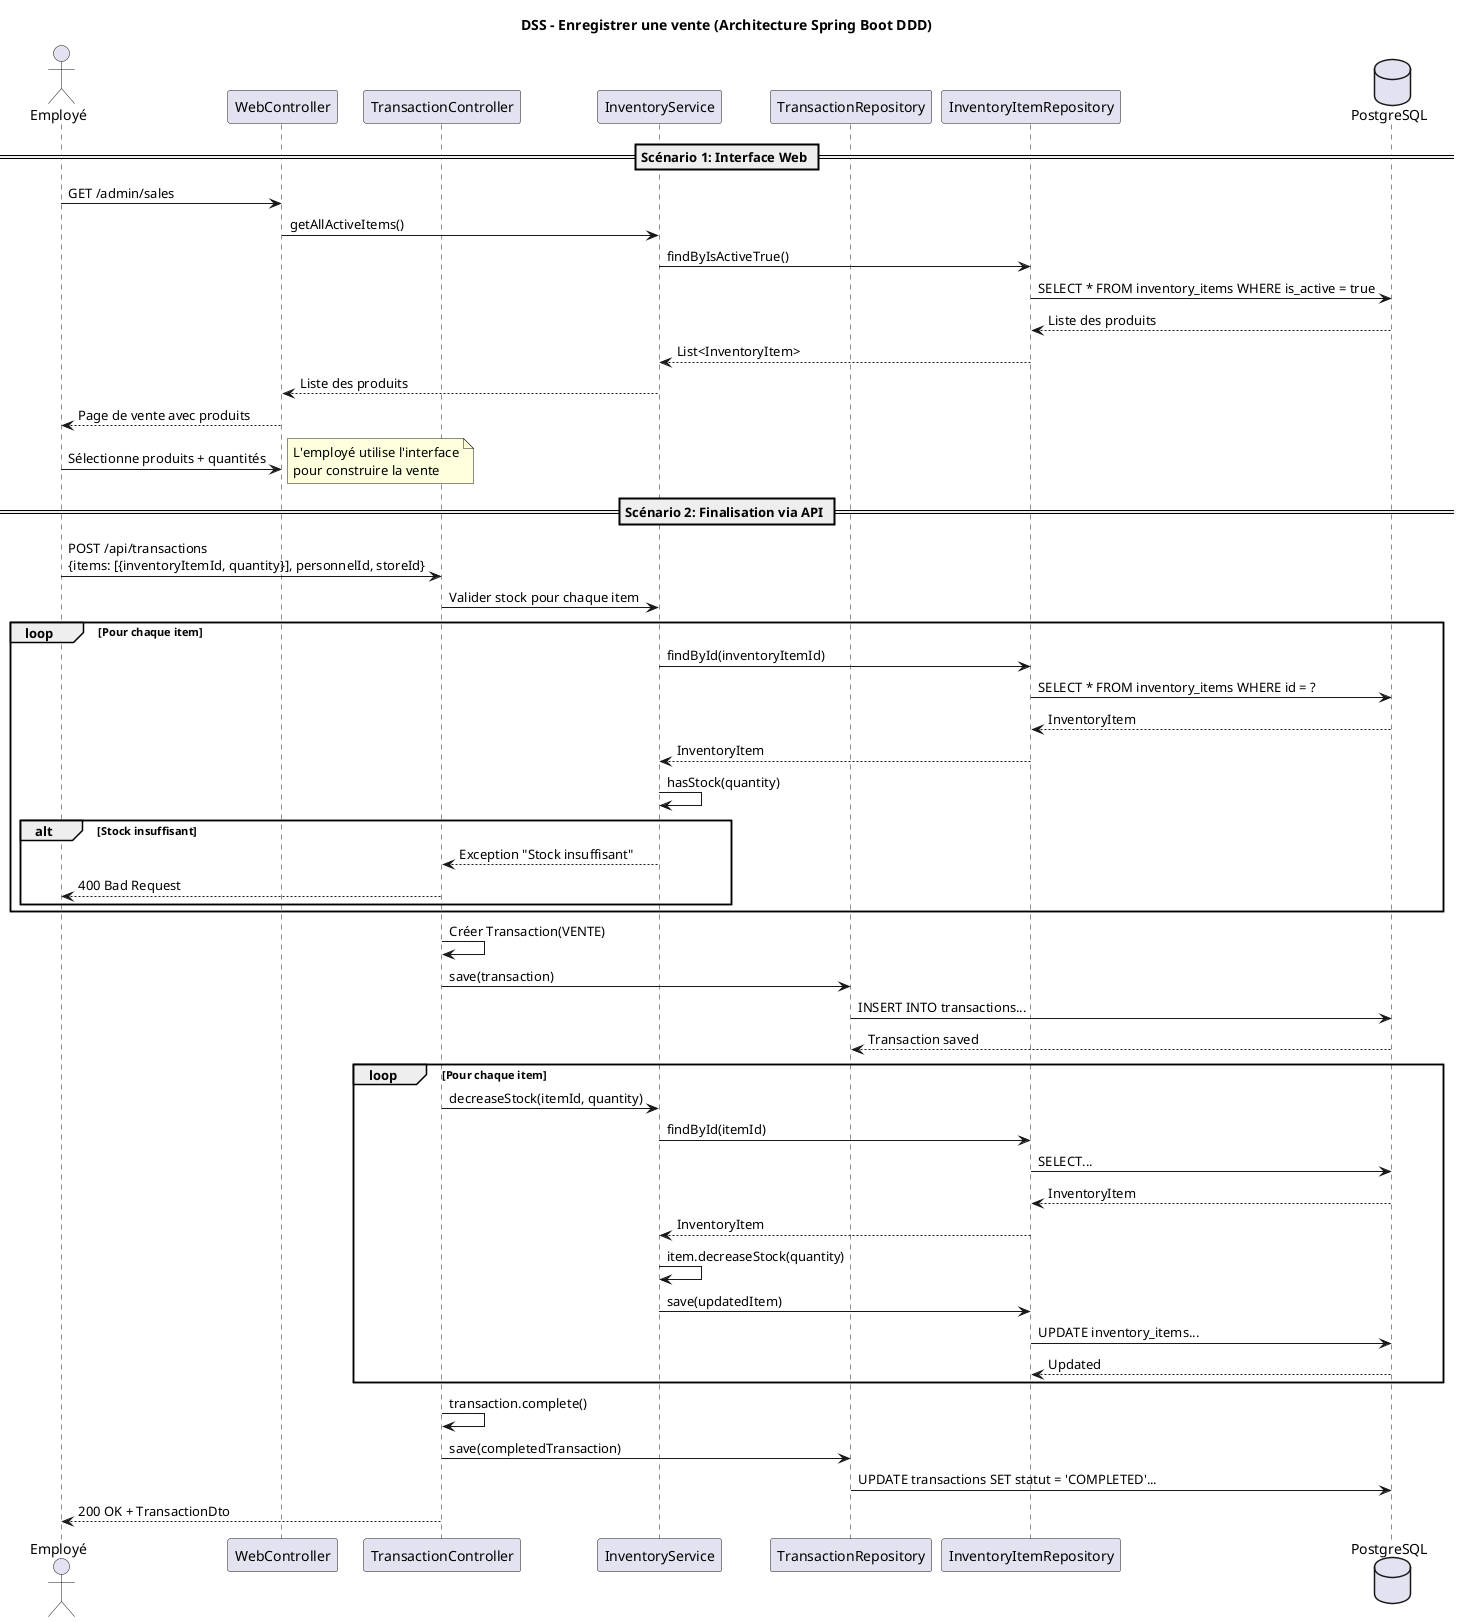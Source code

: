 @startuml Enregistrer une vente 
title DSS - Enregistrer une vente (Architecture Spring Boot DDD)

' === Acteurs ===
actor Employee as "Employé"

' === Composants Spring Boot DDD ===
participant "WebController" as WebCtrl
participant "TransactionController" as TxnCtrl
participant "InventoryService" as InvSvc
participant "TransactionRepository" as TxnRepo
participant "InventoryItemRepository" as InvRepo
database "PostgreSQL"

== Scénario 1: Interface Web ==
Employee -> WebCtrl : GET /admin/sales
WebCtrl -> InvSvc : getAllActiveItems()
InvSvc -> InvRepo : findByIsActiveTrue()
InvRepo -> PostgreSQL : SELECT * FROM inventory_items WHERE is_active = true
PostgreSQL --> InvRepo : Liste des produits
InvRepo --> InvSvc : List<InventoryItem>
InvSvc --> WebCtrl : Liste des produits
WebCtrl --> Employee : Page de vente avec produits

Employee -> WebCtrl : Sélectionne produits + quantités
note right : L'employé utilise l'interface\npour construire la vente

== Scénario 2: Finalisation via API ==
Employee -> TxnCtrl : POST /api/transactions\n{items: [{inventoryItemId, quantity}], personnelId, storeId}

TxnCtrl -> InvSvc : Valider stock pour chaque item
loop Pour chaque item
  InvSvc -> InvRepo : findById(inventoryItemId)
  InvRepo -> PostgreSQL : SELECT * FROM inventory_items WHERE id = ?
  PostgreSQL --> InvRepo : InventoryItem
  InvRepo --> InvSvc : InventoryItem
  InvSvc -> InvSvc : hasStock(quantity)
  alt Stock insuffisant
    InvSvc --> TxnCtrl : Exception "Stock insuffisant"
    TxnCtrl --> Employee : 400 Bad Request
  end
end

TxnCtrl -> TxnCtrl : Créer Transaction(VENTE)
TxnCtrl -> TxnRepo : save(transaction)
TxnRepo -> PostgreSQL : INSERT INTO transactions...
PostgreSQL --> TxnRepo : Transaction saved

loop Pour chaque item
  TxnCtrl -> InvSvc : decreaseStock(itemId, quantity)
  InvSvc -> InvRepo : findById(itemId)
  InvRepo -> PostgreSQL : SELECT...
  PostgreSQL --> InvRepo : InventoryItem
  InvRepo --> InvSvc : InventoryItem
  InvSvc -> InvSvc : item.decreaseStock(quantity)
  InvSvc -> InvRepo : save(updatedItem)
  InvRepo -> PostgreSQL : UPDATE inventory_items...
  PostgreSQL --> InvRepo : Updated
end

TxnCtrl -> TxnCtrl : transaction.complete()
TxnCtrl -> TxnRepo : save(completedTransaction)
TxnRepo -> PostgreSQL : UPDATE transactions SET statut = 'COMPLETED'...

TxnCtrl --> Employee : 200 OK + TransactionDto

@enduml
